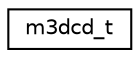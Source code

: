 digraph "Graphical Class Hierarchy"
{
 // LATEX_PDF_SIZE
  edge [fontname="Helvetica",fontsize="10",labelfontname="Helvetica",labelfontsize="10"];
  node [fontname="Helvetica",fontsize="10",shape=record];
  rankdir="LR";
  Node0 [label="m3dcd_t",height=0.2,width=0.4,color="black", fillcolor="white", style="filled",URL="$structm3dcd__t.html",tooltip=" "];
}
